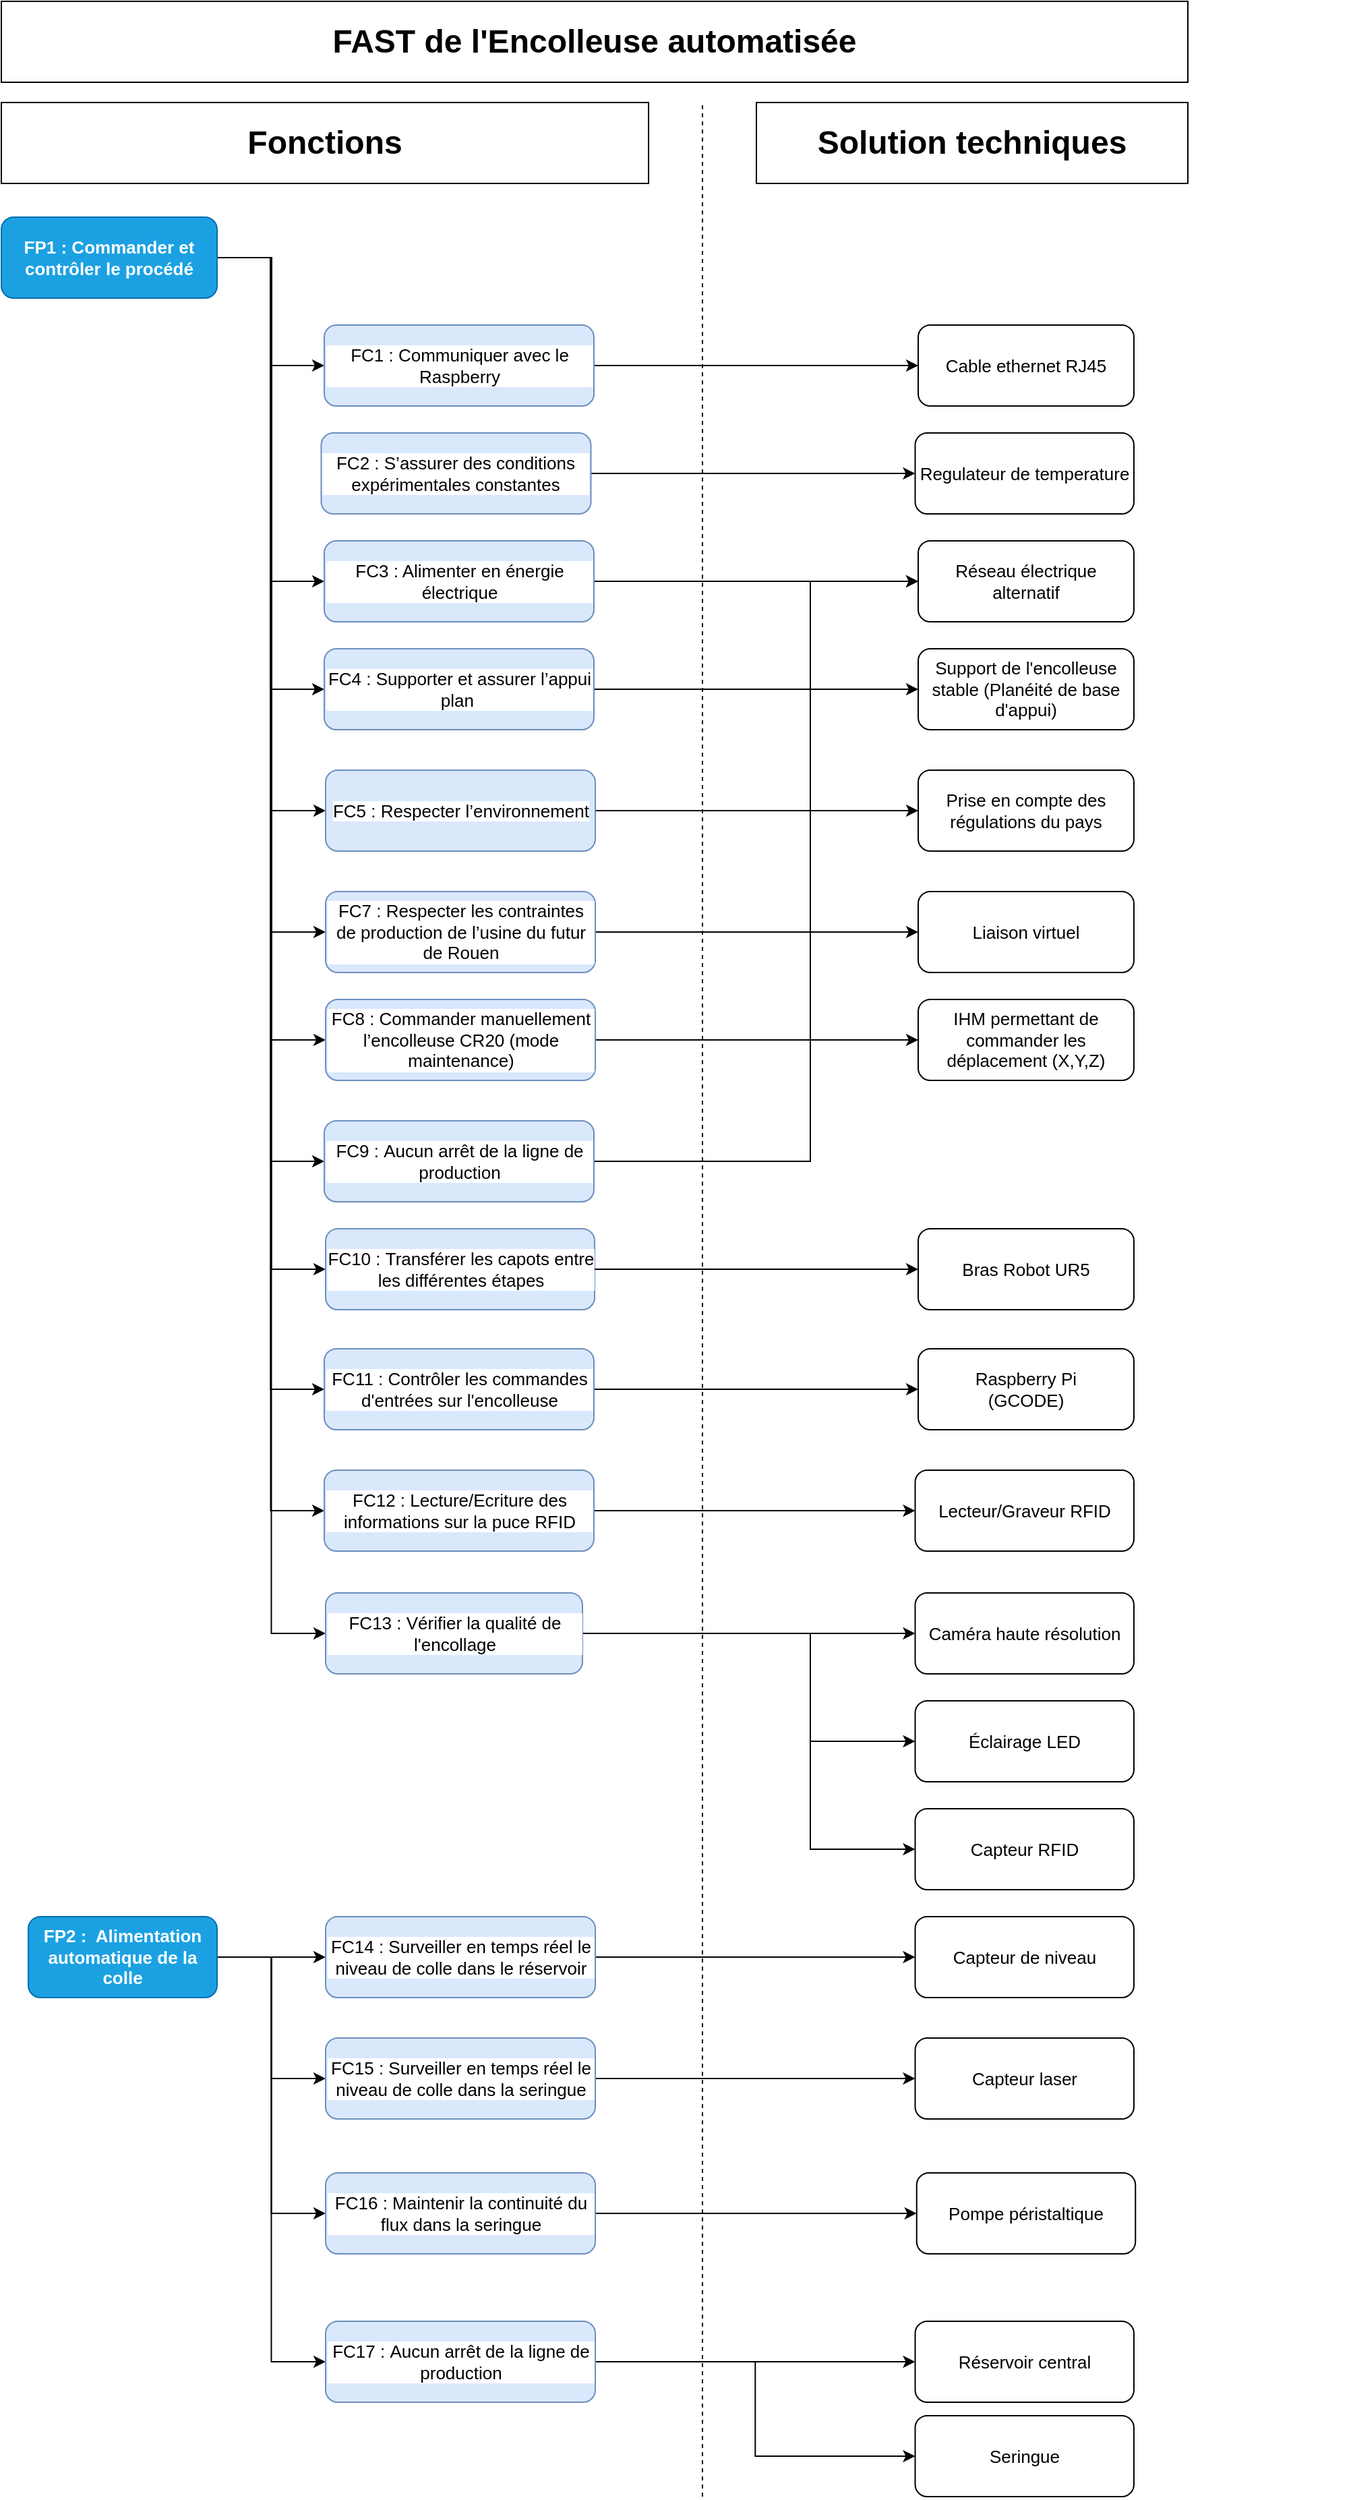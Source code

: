 <mxfile version="26.0.12">
  <diagram name="Page-1" id="QGjMv8LrLS21k3CkNhZE">
    <mxGraphModel dx="1687" dy="868" grid="1" gridSize="10" guides="1" tooltips="1" connect="1" arrows="1" fold="1" page="1" pageScale="1" pageWidth="827" pageHeight="1169" math="0" shadow="0">
      <root>
        <mxCell id="0" />
        <mxCell id="1" parent="0" />
        <mxCell id="Z_Ibb4aaYZXQ2sxeIjwM-8" style="edgeStyle=orthogonalEdgeStyle;rounded=0;orthogonalLoop=1;jettySize=auto;html=1;entryX=0;entryY=0.5;entryDx=0;entryDy=0;fontSize=13;fontStyle=0" parent="1" source="Xr2quWgWzoAM4Jd-oPhX-6" target="Xr2quWgWzoAM4Jd-oPhX-60" edge="1">
          <mxGeometry relative="1" as="geometry" />
        </mxCell>
        <mxCell id="Xr2quWgWzoAM4Jd-oPhX-6" value="&lt;span&gt;FC11 : Contrôler les commandes d&#39;entrées sur l&#39;encolleuse&lt;/span&gt;" style="rounded=1;whiteSpace=wrap;html=1;labelBackgroundColor=default;labelBorderColor=none;textShadow=0;fillColor=#dae8fc;strokeColor=#6c8ebf;fontFamily=Helvetica;fontSize=13;fontStyle=0" parent="1" vertex="1">
          <mxGeometry x="319.5" y="1079" width="200" height="60" as="geometry" />
        </mxCell>
        <mxCell id="Xr2quWgWzoAM4Jd-oPhX-67" style="edgeStyle=orthogonalEdgeStyle;rounded=0;orthogonalLoop=1;jettySize=auto;html=1;entryX=0;entryY=0.5;entryDx=0;entryDy=0;fontFamily=Helvetica;fontSize=13;fontStyle=0" parent="1" source="Xr2quWgWzoAM4Jd-oPhX-14" target="Xr2quWgWzoAM4Jd-oPhX-66" edge="1">
          <mxGeometry relative="1" as="geometry" />
        </mxCell>
        <mxCell id="Xr2quWgWzoAM4Jd-oPhX-14" value="&lt;font&gt;FC2 :&amp;nbsp;S’assurer des conditions expérimentales constantes&lt;/font&gt;" style="rounded=1;whiteSpace=wrap;html=1;labelBackgroundColor=default;labelBorderColor=none;textShadow=0;fillColor=#dae8fc;strokeColor=#6c8ebf;fontFamily=Helvetica;fontSize=13;fontStyle=0" parent="1" vertex="1">
          <mxGeometry x="317.25" y="400" width="200" height="60" as="geometry" />
        </mxCell>
        <mxCell id="2b7BFw_aG3oZxj_yZG9y-3" style="edgeStyle=orthogonalEdgeStyle;rounded=0;orthogonalLoop=1;jettySize=auto;html=1;entryX=0;entryY=0.5;entryDx=0;entryDy=0;fontSize=13;fontStyle=0" parent="1" source="Xr2quWgWzoAM4Jd-oPhX-43" target="G61eTxJS0A9dMVI_lam1-6" edge="1">
          <mxGeometry relative="1" as="geometry" />
        </mxCell>
        <mxCell id="2b7BFw_aG3oZxj_yZG9y-4" style="edgeStyle=orthogonalEdgeStyle;rounded=0;orthogonalLoop=1;jettySize=auto;html=1;entryX=0;entryY=0.5;entryDx=0;entryDy=0;fontSize=13;fontStyle=0" parent="1" source="Xr2quWgWzoAM4Jd-oPhX-43" target="G61eTxJS0A9dMVI_lam1-11" edge="1">
          <mxGeometry relative="1" as="geometry" />
        </mxCell>
        <mxCell id="2b7BFw_aG3oZxj_yZG9y-5" style="edgeStyle=orthogonalEdgeStyle;rounded=0;orthogonalLoop=1;jettySize=auto;html=1;exitX=1;exitY=0.5;exitDx=0;exitDy=0;entryX=0;entryY=0.5;entryDx=0;entryDy=0;fontSize=13;fontStyle=0" parent="1" source="Xr2quWgWzoAM4Jd-oPhX-43" target="G61eTxJS0A9dMVI_lam1-38" edge="1">
          <mxGeometry relative="1" as="geometry" />
        </mxCell>
        <mxCell id="2b7BFw_aG3oZxj_yZG9y-6" style="edgeStyle=orthogonalEdgeStyle;rounded=0;orthogonalLoop=1;jettySize=auto;html=1;entryX=0;entryY=0.5;entryDx=0;entryDy=0;fontSize=13;fontStyle=0" parent="1" source="Xr2quWgWzoAM4Jd-oPhX-43" target="G61eTxJS0A9dMVI_lam1-42" edge="1">
          <mxGeometry relative="1" as="geometry" />
        </mxCell>
        <mxCell id="2b7BFw_aG3oZxj_yZG9y-8" style="edgeStyle=orthogonalEdgeStyle;rounded=0;orthogonalLoop=1;jettySize=auto;html=1;entryX=0;entryY=0.5;entryDx=0;entryDy=0;fontSize=13;fontStyle=0" parent="1" source="Xr2quWgWzoAM4Jd-oPhX-43" target="G61eTxJS0A9dMVI_lam1-46" edge="1">
          <mxGeometry relative="1" as="geometry" />
        </mxCell>
        <mxCell id="2b7BFw_aG3oZxj_yZG9y-9" style="edgeStyle=orthogonalEdgeStyle;rounded=0;orthogonalLoop=1;jettySize=auto;html=1;entryX=0;entryY=0.5;entryDx=0;entryDy=0;fontSize=13;fontStyle=0" parent="1" source="Xr2quWgWzoAM4Jd-oPhX-43" target="G61eTxJS0A9dMVI_lam1-50" edge="1">
          <mxGeometry relative="1" as="geometry" />
        </mxCell>
        <mxCell id="2b7BFw_aG3oZxj_yZG9y-10" style="edgeStyle=orthogonalEdgeStyle;rounded=0;orthogonalLoop=1;jettySize=auto;html=1;entryX=0;entryY=0.5;entryDx=0;entryDy=0;fontSize=13;fontStyle=0" parent="1" source="Xr2quWgWzoAM4Jd-oPhX-43" target="G61eTxJS0A9dMVI_lam1-55" edge="1">
          <mxGeometry relative="1" as="geometry" />
        </mxCell>
        <mxCell id="2b7BFw_aG3oZxj_yZG9y-11" style="edgeStyle=orthogonalEdgeStyle;rounded=0;orthogonalLoop=1;jettySize=auto;html=1;entryX=0;entryY=0.5;entryDx=0;entryDy=0;fontSize=13;fontStyle=0" parent="1" source="Xr2quWgWzoAM4Jd-oPhX-43" target="Xr2quWgWzoAM4Jd-oPhX-6" edge="1">
          <mxGeometry relative="1" as="geometry" />
        </mxCell>
        <mxCell id="2b7BFw_aG3oZxj_yZG9y-12" style="edgeStyle=orthogonalEdgeStyle;rounded=0;orthogonalLoop=1;jettySize=auto;html=1;entryX=0;entryY=0.5;entryDx=0;entryDy=0;fontSize=13;fontStyle=0" parent="1" source="Xr2quWgWzoAM4Jd-oPhX-43" target="Z_Ibb4aaYZXQ2sxeIjwM-12" edge="1">
          <mxGeometry relative="1" as="geometry" />
        </mxCell>
        <mxCell id="2b7BFw_aG3oZxj_yZG9y-13" style="edgeStyle=orthogonalEdgeStyle;rounded=0;orthogonalLoop=1;jettySize=auto;html=1;entryX=0;entryY=0.5;entryDx=0;entryDy=0;fontSize=13;fontStyle=0" parent="1" source="Xr2quWgWzoAM4Jd-oPhX-43" target="Xr2quWgWzoAM4Jd-oPhX-76" edge="1">
          <mxGeometry relative="1" as="geometry" />
        </mxCell>
        <mxCell id="dpYsJd-5rGW1-rWkGQPt-3" style="edgeStyle=orthogonalEdgeStyle;rounded=0;orthogonalLoop=1;jettySize=auto;html=1;entryX=0;entryY=0.5;entryDx=0;entryDy=0;" edge="1" parent="1" source="Xr2quWgWzoAM4Jd-oPhX-43" target="G61eTxJS0A9dMVI_lam1-16">
          <mxGeometry relative="1" as="geometry" />
        </mxCell>
        <mxCell id="Xr2quWgWzoAM4Jd-oPhX-43" value="&lt;span&gt;&lt;font style=&quot;color: light-dark(rgb(255, 255, 255), rgb(0, 0, 0));&quot;&gt;FP1 : Commander et contrôler le procédé&lt;/font&gt;&lt;/span&gt;" style="rounded=1;whiteSpace=wrap;html=1;fillColor=#1ba1e2;fontColor=#ffffff;strokeColor=#006EAF;fontFamily=Helvetica;fontSize=13;fontStyle=1" parent="1" vertex="1">
          <mxGeometry x="80" y="240" width="160" height="60" as="geometry" />
        </mxCell>
        <mxCell id="Xr2quWgWzoAM4Jd-oPhX-50" value="&lt;h1&gt;&lt;br&gt;&lt;/h1&gt;" style="text;html=1;align=center;verticalAlign=middle;whiteSpace=wrap;rounded=0;fontFamily=Helvetica;" parent="1" vertex="1">
          <mxGeometry x="810" y="170" width="270" height="30" as="geometry" />
        </mxCell>
        <mxCell id="Xr2quWgWzoAM4Jd-oPhX-55" value="&lt;h1&gt;&lt;b&gt;Fonctions&lt;/b&gt;&lt;/h1&gt;" style="rounded=0;whiteSpace=wrap;html=1;fontFamily=Helvetica;" parent="1" vertex="1">
          <mxGeometry x="80" y="155" width="480" height="60" as="geometry" />
        </mxCell>
        <mxCell id="Xr2quWgWzoAM4Jd-oPhX-56" value="&lt;h1&gt;&lt;b&gt;Solution techniques&lt;/b&gt;&lt;/h1&gt;" style="rounded=0;whiteSpace=wrap;html=1;fontFamily=Helvetica;" parent="1" vertex="1">
          <mxGeometry x="640" y="155" width="320" height="60" as="geometry" />
        </mxCell>
        <mxCell id="Xr2quWgWzoAM4Jd-oPhX-60" value="Raspberry Pi&lt;div&gt;(GCODE)&lt;/div&gt;" style="rounded=1;whiteSpace=wrap;html=1;fontFamily=Helvetica;fontSize=13;fontStyle=0" parent="1" vertex="1">
          <mxGeometry x="760" y="1079" width="160" height="60" as="geometry" />
        </mxCell>
        <mxCell id="Xr2quWgWzoAM4Jd-oPhX-64" value="Capteur de niveau" style="rounded=1;whiteSpace=wrap;html=1;fontFamily=Helvetica;fontSize=13;" parent="1" vertex="1">
          <mxGeometry x="757.75" y="1500" width="162.25" height="60" as="geometry" />
        </mxCell>
        <mxCell id="Xr2quWgWzoAM4Jd-oPhX-66" value="Regulateur de temperature" style="rounded=1;whiteSpace=wrap;html=1;fontFamily=Helvetica;fontSize=13;fontStyle=0" parent="1" vertex="1">
          <mxGeometry x="757.75" y="400" width="162.25" height="60" as="geometry" />
        </mxCell>
        <mxCell id="Xr2quWgWzoAM4Jd-oPhX-68" value="Bras Robot UR5" style="rounded=1;whiteSpace=wrap;html=1;fontFamily=Helvetica;fontSize=13;fontStyle=0" parent="1" vertex="1">
          <mxGeometry x="760" y="990" width="160" height="60" as="geometry" />
        </mxCell>
        <mxCell id="Xr2quWgWzoAM4Jd-oPhX-70" value="Réservoir central" style="rounded=1;whiteSpace=wrap;html=1;fontFamily=Helvetica;fontSize=13;" parent="1" vertex="1">
          <mxGeometry x="757.75" y="1800" width="162.25" height="60" as="geometry" />
        </mxCell>
        <mxCell id="Xr2quWgWzoAM4Jd-oPhX-72" value="Pompe péristaltique" style="rounded=1;whiteSpace=wrap;html=1;fontFamily=Helvetica;fontSize=13;" parent="1" vertex="1">
          <mxGeometry x="758.88" y="1690" width="162.25" height="60" as="geometry" />
        </mxCell>
        <mxCell id="Xr2quWgWzoAM4Jd-oPhX-79" style="edgeStyle=orthogonalEdgeStyle;rounded=0;orthogonalLoop=1;jettySize=auto;html=1;fontFamily=Helvetica;fontSize=13;fontStyle=0" parent="1" source="Xr2quWgWzoAM4Jd-oPhX-76" target="Xr2quWgWzoAM4Jd-oPhX-78" edge="1">
          <mxGeometry relative="1" as="geometry" />
        </mxCell>
        <mxCell id="Xr2quWgWzoAM4Jd-oPhX-81" style="edgeStyle=orthogonalEdgeStyle;rounded=0;orthogonalLoop=1;jettySize=auto;html=1;entryX=0;entryY=0.5;entryDx=0;entryDy=0;fontFamily=Helvetica;fontSize=13;fontStyle=0" parent="1" source="Xr2quWgWzoAM4Jd-oPhX-76" target="Xr2quWgWzoAM4Jd-oPhX-80" edge="1">
          <mxGeometry relative="1" as="geometry">
            <mxPoint x="871.5" y="1370" as="targetPoint" />
            <Array as="points">
              <mxPoint x="680" y="1290" />
              <mxPoint x="680" y="1370" />
            </Array>
          </mxGeometry>
        </mxCell>
        <mxCell id="raM5ybPzNinpz_eUsm58-2" style="edgeStyle=orthogonalEdgeStyle;rounded=0;orthogonalLoop=1;jettySize=auto;html=1;entryX=0;entryY=0.5;entryDx=0;entryDy=0;fontSize=13;fontStyle=0" parent="1" source="Xr2quWgWzoAM4Jd-oPhX-76" target="raM5ybPzNinpz_eUsm58-1" edge="1">
          <mxGeometry relative="1" as="geometry">
            <Array as="points">
              <mxPoint x="680" y="1290" />
              <mxPoint x="680" y="1450" />
            </Array>
          </mxGeometry>
        </mxCell>
        <mxCell id="Xr2quWgWzoAM4Jd-oPhX-76" value="&lt;span&gt;FC13 : Vérifier la qualité de l&#39;encollage&lt;/span&gt;" style="rounded=1;whiteSpace=wrap;html=1;labelBackgroundColor=default;labelBorderColor=none;textShadow=0;fillColor=#dae8fc;strokeColor=#6c8ebf;fontFamily=Helvetica;fontSize=13;fontStyle=0" parent="1" vertex="1">
          <mxGeometry x="320.5" y="1260" width="190.5" height="60" as="geometry" />
        </mxCell>
        <mxCell id="Xr2quWgWzoAM4Jd-oPhX-78" value="Caméra haute résolution" style="rounded=1;whiteSpace=wrap;html=1;fontFamily=Helvetica;fontSize=13;fontStyle=0" parent="1" vertex="1">
          <mxGeometry x="757.75" y="1260" width="162.25" height="60" as="geometry" />
        </mxCell>
        <mxCell id="Xr2quWgWzoAM4Jd-oPhX-80" value="Éclairage LED" style="rounded=1;whiteSpace=wrap;html=1;fontFamily=Helvetica;fontSize=13;fontStyle=0" parent="1" vertex="1">
          <mxGeometry x="757.75" y="1340" width="162.25" height="60" as="geometry" />
        </mxCell>
        <mxCell id="2b7BFw_aG3oZxj_yZG9y-20" style="edgeStyle=orthogonalEdgeStyle;rounded=0;orthogonalLoop=1;jettySize=auto;html=1;entryX=0;entryY=0.5;entryDx=0;entryDy=0;" parent="1" source="G61eTxJS0A9dMVI_lam1-1" target="2b7BFw_aG3oZxj_yZG9y-15" edge="1">
          <mxGeometry relative="1" as="geometry" />
        </mxCell>
        <mxCell id="2b7BFw_aG3oZxj_yZG9y-21" style="edgeStyle=orthogonalEdgeStyle;rounded=0;orthogonalLoop=1;jettySize=auto;html=1;entryX=0;entryY=0.5;entryDx=0;entryDy=0;" parent="1" source="G61eTxJS0A9dMVI_lam1-1" target="2b7BFw_aG3oZxj_yZG9y-17" edge="1">
          <mxGeometry relative="1" as="geometry" />
        </mxCell>
        <mxCell id="2b7BFw_aG3oZxj_yZG9y-23" style="edgeStyle=orthogonalEdgeStyle;rounded=0;orthogonalLoop=1;jettySize=auto;html=1;entryX=0;entryY=0.5;entryDx=0;entryDy=0;" parent="1" source="G61eTxJS0A9dMVI_lam1-1" target="G61eTxJS0A9dMVI_lam1-58" edge="1">
          <mxGeometry relative="1" as="geometry" />
        </mxCell>
        <mxCell id="dpYsJd-5rGW1-rWkGQPt-1" style="edgeStyle=orthogonalEdgeStyle;rounded=0;orthogonalLoop=1;jettySize=auto;html=1;entryX=0;entryY=0.5;entryDx=0;entryDy=0;" edge="1" parent="1" source="G61eTxJS0A9dMVI_lam1-1" target="2b7BFw_aG3oZxj_yZG9y-24">
          <mxGeometry relative="1" as="geometry" />
        </mxCell>
        <mxCell id="G61eTxJS0A9dMVI_lam1-1" value="&lt;span&gt;&lt;font style=&quot;color: rgb(255, 255, 255);&quot;&gt;FP2 :&amp;nbsp; Alimentation automatique de la colle&lt;/font&gt;&lt;/span&gt;" style="rounded=1;whiteSpace=wrap;html=1;fillColor=#1ba1e2;fontColor=#ffffff;strokeColor=#006EAF;fontFamily=Helvetica;fontSize=13;fontStyle=1" parent="1" vertex="1">
          <mxGeometry x="100" y="1500" width="140" height="60" as="geometry" />
        </mxCell>
        <mxCell id="G61eTxJS0A9dMVI_lam1-30" style="edgeStyle=orthogonalEdgeStyle;rounded=0;orthogonalLoop=1;jettySize=auto;html=1;fontSize=13;fontStyle=0" parent="1" source="G61eTxJS0A9dMVI_lam1-6" target="G61eTxJS0A9dMVI_lam1-9" edge="1">
          <mxGeometry relative="1" as="geometry" />
        </mxCell>
        <mxCell id="G61eTxJS0A9dMVI_lam1-6" value="&lt;div&gt;&lt;font&gt;FC1&lt;/font&gt;&lt;span style=&quot;background-color: light-dark(#ffffff, var(--ge-dark-color, #121212)); color: light-dark(rgb(0, 0, 0), rgb(255, 255, 255));&quot;&gt;&amp;nbsp;: Communiquer avec le Raspberry&lt;/span&gt;&lt;/div&gt;" style="rounded=1;whiteSpace=wrap;html=1;labelBackgroundColor=default;labelBorderColor=none;textShadow=0;fillColor=#dae8fc;strokeColor=#6c8ebf;fontFamily=Helvetica;fontSize=13;fontStyle=0" parent="1" vertex="1">
          <mxGeometry x="319.5" y="320" width="200" height="60" as="geometry" />
        </mxCell>
        <mxCell id="G61eTxJS0A9dMVI_lam1-9" value="Cable ethernet RJ45" style="rounded=1;whiteSpace=wrap;html=1;fontSize=13;fontStyle=0" parent="1" vertex="1">
          <mxGeometry x="760" y="320" width="160" height="60" as="geometry" />
        </mxCell>
        <mxCell id="G61eTxJS0A9dMVI_lam1-31" style="edgeStyle=orthogonalEdgeStyle;rounded=0;orthogonalLoop=1;jettySize=auto;html=1;entryX=0;entryY=0.5;entryDx=0;entryDy=0;fontSize=13;fontStyle=0" parent="1" source="G61eTxJS0A9dMVI_lam1-11" target="G61eTxJS0A9dMVI_lam1-13" edge="1">
          <mxGeometry relative="1" as="geometry" />
        </mxCell>
        <mxCell id="G61eTxJS0A9dMVI_lam1-11" value="&lt;div&gt;&lt;font&gt;FC3 : Alimenter en énergie électrique&lt;/font&gt;&lt;/div&gt;" style="rounded=1;whiteSpace=wrap;html=1;labelBackgroundColor=default;labelBorderColor=none;textShadow=0;fillColor=#dae8fc;strokeColor=#6c8ebf;fontFamily=Helvetica;fontSize=13;fontStyle=0" parent="1" vertex="1">
          <mxGeometry x="319.5" y="480" width="200" height="60" as="geometry" />
        </mxCell>
        <mxCell id="G61eTxJS0A9dMVI_lam1-13" value="Réseau électrique alternatif" style="rounded=1;whiteSpace=wrap;html=1;fontSize=13;fontStyle=0" parent="1" vertex="1">
          <mxGeometry x="760" y="480" width="160" height="60" as="geometry" />
        </mxCell>
        <mxCell id="G61eTxJS0A9dMVI_lam1-16" value="&lt;font&gt;FC10 :&amp;nbsp;&lt;/font&gt;&lt;span style=&quot;background-color: light-dark(#ffffff, var(--ge-dark-color, #121212)); color: light-dark(rgb(0, 0, 0), rgb(255, 255, 255));&quot;&gt;Transférer les capots entre les différentes étapes&lt;/span&gt;" style="rounded=1;whiteSpace=wrap;html=1;labelBackgroundColor=default;labelBorderColor=none;textShadow=0;fillColor=#dae8fc;strokeColor=#6c8ebf;fontFamily=Helvetica;fontSize=13;fontStyle=0" parent="1" vertex="1">
          <mxGeometry x="320.5" y="990" width="199.5" height="60" as="geometry" />
        </mxCell>
        <mxCell id="G61eTxJS0A9dMVI_lam1-26" style="edgeStyle=orthogonalEdgeStyle;rounded=0;orthogonalLoop=1;jettySize=auto;html=1;exitX=1;exitY=0.5;exitDx=0;exitDy=0;fontSize=13;fontStyle=0" parent="1" source="G61eTxJS0A9dMVI_lam1-16" target="Xr2quWgWzoAM4Jd-oPhX-68" edge="1">
          <mxGeometry relative="1" as="geometry">
            <mxPoint x="691.5" y="1020" as="sourcePoint" />
          </mxGeometry>
        </mxCell>
        <mxCell id="G61eTxJS0A9dMVI_lam1-41" style="edgeStyle=orthogonalEdgeStyle;rounded=0;orthogonalLoop=1;jettySize=auto;html=1;entryX=0;entryY=0.5;entryDx=0;entryDy=0;fontSize=13;fontStyle=0" parent="1" source="G61eTxJS0A9dMVI_lam1-38" target="G61eTxJS0A9dMVI_lam1-40" edge="1">
          <mxGeometry relative="1" as="geometry" />
        </mxCell>
        <mxCell id="G61eTxJS0A9dMVI_lam1-38" value="&lt;div&gt;&lt;font&gt;FC4 :&amp;nbsp;Supporter et assurer l’appui plan&amp;nbsp;&lt;/font&gt;&lt;/div&gt;" style="rounded=1;whiteSpace=wrap;html=1;labelBackgroundColor=default;labelBorderColor=none;textShadow=0;fillColor=#dae8fc;strokeColor=#6c8ebf;fontFamily=Helvetica;fontSize=13;fontStyle=0" parent="1" vertex="1">
          <mxGeometry x="319.5" y="560" width="200" height="60" as="geometry" />
        </mxCell>
        <mxCell id="G61eTxJS0A9dMVI_lam1-40" value="Support de l&#39;encolleuse stable (Planéité de base d&#39;appui)" style="rounded=1;whiteSpace=wrap;html=1;fontSize=13;fontStyle=0" parent="1" vertex="1">
          <mxGeometry x="760" y="560" width="160" height="60" as="geometry" />
        </mxCell>
        <mxCell id="G61eTxJS0A9dMVI_lam1-45" style="edgeStyle=orthogonalEdgeStyle;rounded=0;orthogonalLoop=1;jettySize=auto;html=1;entryX=0;entryY=0.5;entryDx=0;entryDy=0;fontSize=13;fontStyle=0" parent="1" source="G61eTxJS0A9dMVI_lam1-42" target="G61eTxJS0A9dMVI_lam1-44" edge="1">
          <mxGeometry relative="1" as="geometry" />
        </mxCell>
        <mxCell id="G61eTxJS0A9dMVI_lam1-42" value="&lt;div&gt;&lt;font&gt;FC5&lt;/font&gt;&lt;span style=&quot;background-color: light-dark(#ffffff, var(--ge-dark-color, #121212)); color: light-dark(rgb(0, 0, 0), rgb(255, 255, 255));&quot;&gt;&amp;nbsp;:&amp;nbsp;Respecter l’environnement&lt;/span&gt;&lt;/div&gt;" style="rounded=1;whiteSpace=wrap;html=1;labelBackgroundColor=default;labelBorderColor=none;textShadow=0;fillColor=#dae8fc;strokeColor=#6c8ebf;fontFamily=Helvetica;fontSize=13;fontStyle=0" parent="1" vertex="1">
          <mxGeometry x="320.5" y="650" width="200" height="60" as="geometry" />
        </mxCell>
        <mxCell id="G61eTxJS0A9dMVI_lam1-44" value="Prise en compte des régulations du pays" style="rounded=1;whiteSpace=wrap;html=1;fontSize=13;fontStyle=0" parent="1" vertex="1">
          <mxGeometry x="760" y="650" width="160" height="60" as="geometry" />
        </mxCell>
        <mxCell id="G61eTxJS0A9dMVI_lam1-49" style="edgeStyle=orthogonalEdgeStyle;rounded=0;orthogonalLoop=1;jettySize=auto;html=1;entryX=0;entryY=0.5;entryDx=0;entryDy=0;exitX=1;exitY=0.5;exitDx=0;exitDy=0;fontSize=13;fontStyle=0" parent="1" source="G61eTxJS0A9dMVI_lam1-46" target="G61eTxJS0A9dMVI_lam1-48" edge="1">
          <mxGeometry relative="1" as="geometry">
            <mxPoint x="536.5" y="820" as="sourcePoint" />
          </mxGeometry>
        </mxCell>
        <mxCell id="G61eTxJS0A9dMVI_lam1-46" value="&lt;div&gt;&lt;font&gt;FC7&lt;/font&gt;&lt;span style=&quot;color: light-dark(rgb(0, 0, 0), rgb(255, 255, 255)); background-color: light-dark(#ffffff, var(--ge-dark-color, #121212));&quot;&gt;&amp;nbsp;:&amp;nbsp;&lt;/span&gt;&lt;span style=&quot;color: light-dark(rgb(0, 0, 0), rgb(255, 255, 255)); background-color: light-dark(#ffffff, var(--ge-dark-color, #121212));&quot;&gt;Respecter les contraintes de production de l’usine du futur de Rouen&lt;/span&gt;&lt;/div&gt;" style="rounded=1;whiteSpace=wrap;html=1;labelBackgroundColor=default;labelBorderColor=none;textShadow=0;fillColor=#dae8fc;strokeColor=#6c8ebf;fontFamily=Helvetica;fontSize=13;fontStyle=0" parent="1" vertex="1">
          <mxGeometry x="320.5" y="740" width="200" height="60" as="geometry" />
        </mxCell>
        <mxCell id="G61eTxJS0A9dMVI_lam1-48" value="Liaison virtuel" style="rounded=1;whiteSpace=wrap;html=1;fontSize=13;fontStyle=0" parent="1" vertex="1">
          <mxGeometry x="760" y="740" width="160" height="60" as="geometry" />
        </mxCell>
        <mxCell id="G61eTxJS0A9dMVI_lam1-53" style="edgeStyle=orthogonalEdgeStyle;rounded=0;orthogonalLoop=1;jettySize=auto;html=1;entryX=0;entryY=0.5;entryDx=0;entryDy=0;fontSize=13;fontStyle=0" parent="1" source="G61eTxJS0A9dMVI_lam1-50" target="G61eTxJS0A9dMVI_lam1-52" edge="1">
          <mxGeometry relative="1" as="geometry" />
        </mxCell>
        <mxCell id="G61eTxJS0A9dMVI_lam1-50" value="&lt;div&gt;&lt;font&gt;FC8&lt;/font&gt;&lt;span style=&quot;background-color: light-dark(#ffffff, var(--ge-dark-color, #121212)); color: light-dark(rgb(0, 0, 0), rgb(255, 255, 255));&quot;&gt;&amp;nbsp;:&amp;nbsp;&lt;/span&gt;&lt;span style=&quot;background-color: light-dark(#ffffff, var(--ge-dark-color, #121212));&quot;&gt;Commander manuellement l’encolleuse CR20 (mode maintenance)&lt;/span&gt;&lt;/div&gt;" style="rounded=1;whiteSpace=wrap;html=1;labelBackgroundColor=default;labelBorderColor=none;textShadow=0;fillColor=#dae8fc;strokeColor=#6c8ebf;fontFamily=Helvetica;fontSize=13;fontStyle=0" parent="1" vertex="1">
          <mxGeometry x="320.5" y="820" width="200" height="60" as="geometry" />
        </mxCell>
        <mxCell id="G61eTxJS0A9dMVI_lam1-52" value="IHM permettant de commander les déplacement (X,Y,Z)" style="rounded=1;whiteSpace=wrap;html=1;fontFamily=Helvetica;fontSize=13;fontStyle=0" parent="1" vertex="1">
          <mxGeometry x="760" y="820" width="160" height="60" as="geometry" />
        </mxCell>
        <mxCell id="Z_Ibb4aaYZXQ2sxeIjwM-7" style="edgeStyle=orthogonalEdgeStyle;rounded=0;orthogonalLoop=1;jettySize=auto;html=1;entryX=0;entryY=0.5;entryDx=0;entryDy=0;exitX=1;exitY=0.5;exitDx=0;exitDy=0;fontSize=13;fontStyle=0" parent="1" source="G61eTxJS0A9dMVI_lam1-55" target="G61eTxJS0A9dMVI_lam1-13" edge="1">
          <mxGeometry relative="1" as="geometry">
            <Array as="points">
              <mxPoint x="680" y="940" />
              <mxPoint x="680" y="510" />
            </Array>
          </mxGeometry>
        </mxCell>
        <mxCell id="G61eTxJS0A9dMVI_lam1-55" value="&lt;div&gt;&lt;font&gt;FC9&lt;/font&gt;&lt;span style=&quot;color: light-dark(rgb(0, 0, 0), rgb(255, 255, 255)); background-color: light-dark(#ffffff, var(--ge-dark-color, #121212));&quot;&gt;&amp;nbsp;:&amp;nbsp;&lt;/span&gt;&lt;span style=&quot;color: light-dark(rgb(0, 0, 0), rgb(255, 255, 255)); background-color: light-dark(#ffffff, var(--ge-dark-color, #121212));&quot;&gt;Aucun arrêt de la ligne de production&lt;/span&gt;&lt;/div&gt;" style="rounded=1;whiteSpace=wrap;html=1;labelBackgroundColor=default;labelBorderColor=none;textShadow=0;fillColor=#dae8fc;strokeColor=#6c8ebf;fontFamily=Helvetica;fontSize=13;fontStyle=0" parent="1" vertex="1">
          <mxGeometry x="319.5" y="910" width="200" height="60" as="geometry" />
        </mxCell>
        <mxCell id="G61eTxJS0A9dMVI_lam1-60" style="edgeStyle=orthogonalEdgeStyle;rounded=0;orthogonalLoop=1;jettySize=auto;html=1;entryX=0;entryY=0.5;entryDx=0;entryDy=0;fontSize=13;" parent="1" source="G61eTxJS0A9dMVI_lam1-58" target="Xr2quWgWzoAM4Jd-oPhX-70" edge="1">
          <mxGeometry relative="1" as="geometry" />
        </mxCell>
        <mxCell id="G61eTxJS0A9dMVI_lam1-62" style="edgeStyle=orthogonalEdgeStyle;rounded=0;orthogonalLoop=1;jettySize=auto;html=1;entryX=0;entryY=0.5;entryDx=0;entryDy=0;fontSize=13;" parent="1" source="G61eTxJS0A9dMVI_lam1-58" target="G61eTxJS0A9dMVI_lam1-61" edge="1">
          <mxGeometry relative="1" as="geometry" />
        </mxCell>
        <mxCell id="G61eTxJS0A9dMVI_lam1-58" value="&lt;div&gt;&lt;font&gt;FC17&lt;/font&gt;&lt;span style=&quot;color: light-dark(rgb(0, 0, 0), rgb(255, 255, 255)); background-color: light-dark(#ffffff, var(--ge-dark-color, #121212));&quot;&gt;&amp;nbsp;:&amp;nbsp;&lt;/span&gt;&lt;span style=&quot;color: light-dark(rgb(0, 0, 0), rgb(255, 255, 255)); background-color: light-dark(#ffffff, var(--ge-dark-color, #121212));&quot;&gt;Aucun arrêt de la ligne de production&lt;/span&gt;&lt;/div&gt;" style="rounded=1;whiteSpace=wrap;html=1;labelBackgroundColor=default;labelBorderColor=none;textShadow=0;fillColor=#dae8fc;strokeColor=#6c8ebf;fontFamily=Helvetica;fontSize=13;" parent="1" vertex="1">
          <mxGeometry x="320.5" y="1800" width="200" height="60" as="geometry" />
        </mxCell>
        <mxCell id="G61eTxJS0A9dMVI_lam1-61" value="Seringue" style="rounded=1;whiteSpace=wrap;html=1;fontFamily=Helvetica;fontSize=13;" parent="1" vertex="1">
          <mxGeometry x="757.75" y="1870" width="162.25" height="60" as="geometry" />
        </mxCell>
        <mxCell id="G61eTxJS0A9dMVI_lam1-64" value="" style="endArrow=none;html=1;rounded=0;dashed=1;" parent="1" edge="1">
          <mxGeometry width="50" height="50" relative="1" as="geometry">
            <mxPoint x="600" y="1930" as="sourcePoint" />
            <mxPoint x="600" y="155" as="targetPoint" />
          </mxGeometry>
        </mxCell>
        <mxCell id="raM5ybPzNinpz_eUsm58-1" value="Capteur RFID" style="rounded=1;whiteSpace=wrap;html=1;fontFamily=Helvetica;fontSize=13;fontStyle=0" parent="1" vertex="1">
          <mxGeometry x="757.75" y="1420" width="162.25" height="60" as="geometry" />
        </mxCell>
        <mxCell id="Z_Ibb4aaYZXQ2sxeIjwM-11" value="&lt;h1&gt;&lt;b&gt;FAST de l&#39;Encolleuse automatisée&lt;/b&gt;&lt;/h1&gt;" style="rounded=0;whiteSpace=wrap;html=1;fontFamily=Helvetica;" parent="1" vertex="1">
          <mxGeometry x="80" y="80" width="880" height="60" as="geometry" />
        </mxCell>
        <mxCell id="Z_Ibb4aaYZXQ2sxeIjwM-15" style="edgeStyle=orthogonalEdgeStyle;rounded=0;orthogonalLoop=1;jettySize=auto;html=1;entryX=0;entryY=0.5;entryDx=0;entryDy=0;fontSize=13;fontStyle=0" parent="1" source="Z_Ibb4aaYZXQ2sxeIjwM-12" target="Z_Ibb4aaYZXQ2sxeIjwM-14" edge="1">
          <mxGeometry relative="1" as="geometry" />
        </mxCell>
        <mxCell id="Z_Ibb4aaYZXQ2sxeIjwM-12" value="&lt;span&gt;FC12 : Lecture/Ecriture&amp;nbsp;&lt;/span&gt;&lt;span lang=&quot;FR&quot; style=&quot;font-family: Calibri, sans-serif;&quot;&gt;des informations&amp;nbsp;&lt;/span&gt;&lt;span&gt;sur la puce RFID&lt;/span&gt;" style="rounded=1;whiteSpace=wrap;html=1;labelBackgroundColor=default;labelBorderColor=none;textShadow=0;fillColor=#dae8fc;strokeColor=#6c8ebf;fontFamily=Helvetica;fontSize=13;fontStyle=0" parent="1" vertex="1">
          <mxGeometry x="319.5" y="1169" width="200" height="60" as="geometry" />
        </mxCell>
        <mxCell id="Z_Ibb4aaYZXQ2sxeIjwM-14" value="Lecteur/Graveur RFID" style="rounded=1;whiteSpace=wrap;html=1;labelBackgroundColor=default;labelBorderColor=none;textShadow=0;fontFamily=Helvetica;fontSize=13;fontStyle=0" parent="1" vertex="1">
          <mxGeometry x="757.75" y="1169" width="162.25" height="60" as="geometry" />
        </mxCell>
        <mxCell id="2b7BFw_aG3oZxj_yZG9y-18" style="edgeStyle=orthogonalEdgeStyle;rounded=0;orthogonalLoop=1;jettySize=auto;html=1;entryX=0;entryY=0.5;entryDx=0;entryDy=0;" parent="1" source="2b7BFw_aG3oZxj_yZG9y-15" target="Xr2quWgWzoAM4Jd-oPhX-64" edge="1">
          <mxGeometry relative="1" as="geometry" />
        </mxCell>
        <mxCell id="2b7BFw_aG3oZxj_yZG9y-15" value="&lt;div&gt;&lt;font&gt;FC14&lt;/font&gt;&lt;span style=&quot;color: light-dark(rgb(0, 0, 0), rgb(255, 255, 255)); background-color: light-dark(#ffffff, var(--ge-dark-color, #121212));&quot;&gt;&amp;nbsp;:&amp;nbsp;&lt;/span&gt;&lt;span style=&quot;color: light-dark(rgb(0, 0, 0), rgb(255, 255, 255)); background-color: light-dark(#ffffff, var(--ge-dark-color, #121212));&quot;&gt;Surveiller en temps réel le niveau de colle dans le réservoir&lt;/span&gt;&lt;/div&gt;" style="rounded=1;whiteSpace=wrap;html=1;labelBackgroundColor=default;labelBorderColor=none;textShadow=0;fillColor=#dae8fc;strokeColor=#6c8ebf;fontFamily=Helvetica;fontSize=13;" parent="1" vertex="1">
          <mxGeometry x="320.5" y="1500" width="200" height="60" as="geometry" />
        </mxCell>
        <mxCell id="2b7BFw_aG3oZxj_yZG9y-16" value="Capteur laser" style="rounded=1;whiteSpace=wrap;html=1;fontFamily=Helvetica;fontSize=13;" parent="1" vertex="1">
          <mxGeometry x="757.75" y="1590" width="162.25" height="60" as="geometry" />
        </mxCell>
        <mxCell id="2b7BFw_aG3oZxj_yZG9y-19" style="edgeStyle=orthogonalEdgeStyle;rounded=0;orthogonalLoop=1;jettySize=auto;html=1;" parent="1" source="2b7BFw_aG3oZxj_yZG9y-17" target="2b7BFw_aG3oZxj_yZG9y-16" edge="1">
          <mxGeometry relative="1" as="geometry" />
        </mxCell>
        <mxCell id="2b7BFw_aG3oZxj_yZG9y-17" value="&lt;div&gt;&lt;font&gt;FC15&lt;/font&gt;&lt;span style=&quot;color: light-dark(rgb(0, 0, 0), rgb(255, 255, 255)); background-color: light-dark(#ffffff, var(--ge-dark-color, #121212));&quot;&gt;&amp;nbsp;:&amp;nbsp;&lt;/span&gt;&lt;span style=&quot;color: light-dark(rgb(0, 0, 0), rgb(255, 255, 255)); background-color: light-dark(#ffffff, var(--ge-dark-color, #121212));&quot;&gt;Surveiller en temps réel le niveau de colle dans la seringue&lt;/span&gt;&lt;/div&gt;" style="rounded=1;whiteSpace=wrap;html=1;labelBackgroundColor=default;labelBorderColor=none;textShadow=0;fillColor=#dae8fc;strokeColor=#6c8ebf;fontFamily=Helvetica;fontSize=13;" parent="1" vertex="1">
          <mxGeometry x="320.5" y="1590" width="200" height="60" as="geometry" />
        </mxCell>
        <mxCell id="dpYsJd-5rGW1-rWkGQPt-2" style="edgeStyle=orthogonalEdgeStyle;rounded=0;orthogonalLoop=1;jettySize=auto;html=1;entryX=0;entryY=0.5;entryDx=0;entryDy=0;" edge="1" parent="1" source="2b7BFw_aG3oZxj_yZG9y-24" target="Xr2quWgWzoAM4Jd-oPhX-72">
          <mxGeometry relative="1" as="geometry" />
        </mxCell>
        <mxCell id="2b7BFw_aG3oZxj_yZG9y-24" value="&lt;div&gt;&lt;font&gt;FC16&lt;/font&gt;&lt;span style=&quot;color: light-dark(rgb(0, 0, 0), rgb(255, 255, 255)); background-color: light-dark(#ffffff, var(--ge-dark-color, #121212));&quot;&gt;&amp;nbsp;: Maintenir la continuité du flux dans la seringue&lt;/span&gt;&lt;/div&gt;" style="rounded=1;whiteSpace=wrap;html=1;labelBackgroundColor=default;labelBorderColor=none;textShadow=0;fillColor=#dae8fc;strokeColor=#6c8ebf;fontFamily=Helvetica;fontSize=13;" parent="1" vertex="1">
          <mxGeometry x="320.5" y="1690" width="200" height="60" as="geometry" />
        </mxCell>
      </root>
    </mxGraphModel>
  </diagram>
</mxfile>
